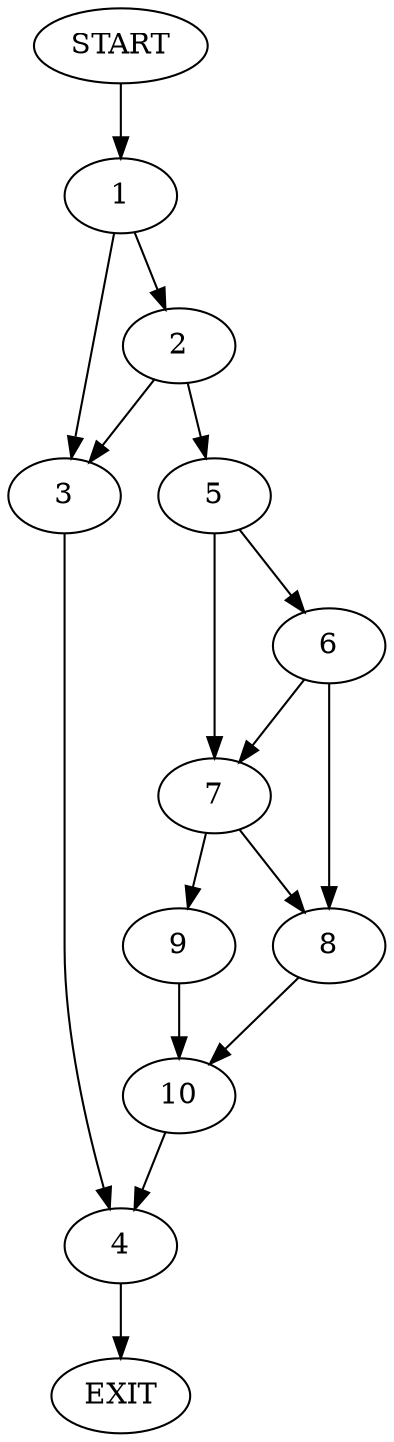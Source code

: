digraph {
0 [label="START"]
11 [label="EXIT"]
0 -> 1
1 -> 2
1 -> 3
3 -> 4
2 -> 5
2 -> 3
5 -> 6
5 -> 7
7 -> 8
7 -> 9
6 -> 7
6 -> 8
8 -> 10
9 -> 10
10 -> 4
4 -> 11
}
